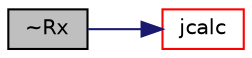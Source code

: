 digraph "~Rx"
{
  bgcolor="transparent";
  edge [fontname="Helvetica",fontsize="10",labelfontname="Helvetica",labelfontsize="10"];
  node [fontname="Helvetica",fontsize="10",shape=record];
  rankdir="LR";
  Node5 [label="~Rx",height=0.2,width=0.4,color="black", fillcolor="grey75", style="filled", fontcolor="black"];
  Node5 -> Node6 [color="midnightblue",fontsize="10",style="solid",fontname="Helvetica"];
  Node6 [label="jcalc",height=0.2,width=0.4,color="red",URL="$a30405.html#a704cdcfe650b6acc214d0e74870900e9",tooltip="Update the model state for this joint. "];
}
